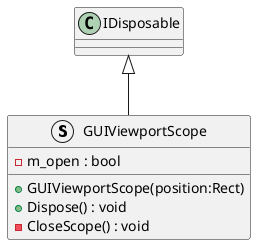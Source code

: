 @startuml
struct GUIViewportScope {
    - m_open : bool
    + GUIViewportScope(position:Rect)
    + Dispose() : void
    - CloseScope() : void
}
IDisposable <|-- GUIViewportScope
@enduml
